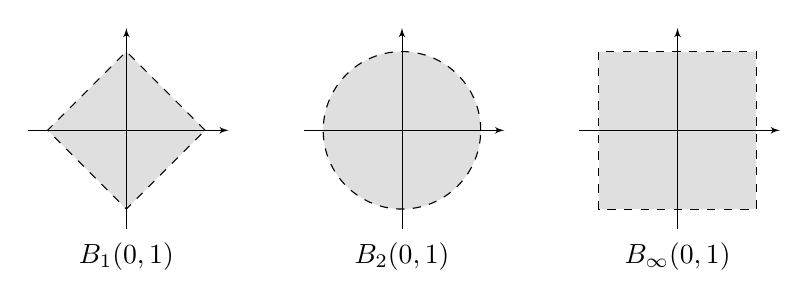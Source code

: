 \begin{tikzpicture}[scale=1]
  \draw[dashed,fill=gray!25] (0,0) circle (1cm);
  \draw[dashed,fill=gray!25] (-2.5,0) -- (-3.5,1) -- (-4.5,0) -- (-3.5,-1) --cycle;
  \draw[dashed,fill=gray!25] (2.5,1) -- (2.5,-1) -- (4.5,-1) -- (4.5,1) --cycle;
  \foreach \x in {0, -3.5, 3.5} {
    \draw[very thin, -latex'] ({\x - 1.25},0) -- ({\x + 1.3},0);
    \draw[very thin, -latex'] ({\x},-1.25) -- ({\x},1.3);
  }
\node[below] at (-3.5,-1.3) {$B_1(0,1)$};
\node[below] at (0,-1.3) {$B_2(0,1)$};
\node[below] at (3.5,-1.3) {$B_\infty(0,1)$};
\end{tikzpicture}
